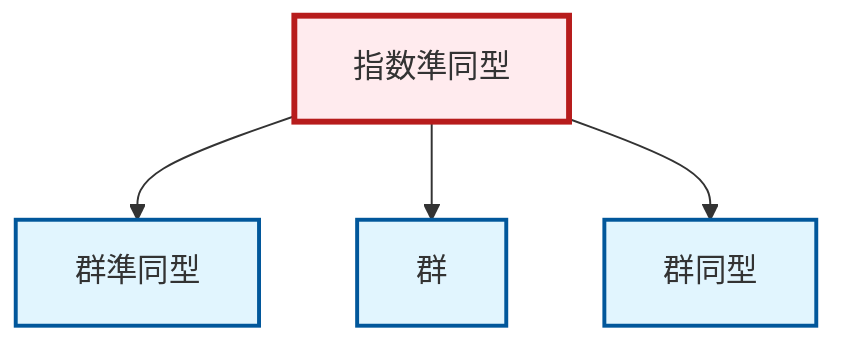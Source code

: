 graph TD
    classDef definition fill:#e1f5fe,stroke:#01579b,stroke-width:2px
    classDef theorem fill:#f3e5f5,stroke:#4a148c,stroke-width:2px
    classDef axiom fill:#fff3e0,stroke:#e65100,stroke-width:2px
    classDef example fill:#e8f5e9,stroke:#1b5e20,stroke-width:2px
    classDef current fill:#ffebee,stroke:#b71c1c,stroke-width:3px
    def-group["群"]:::definition
    def-isomorphism["群同型"]:::definition
    def-homomorphism["群準同型"]:::definition
    ex-exponential-homomorphism["指数準同型"]:::example
    ex-exponential-homomorphism --> def-homomorphism
    ex-exponential-homomorphism --> def-group
    ex-exponential-homomorphism --> def-isomorphism
    class ex-exponential-homomorphism current
